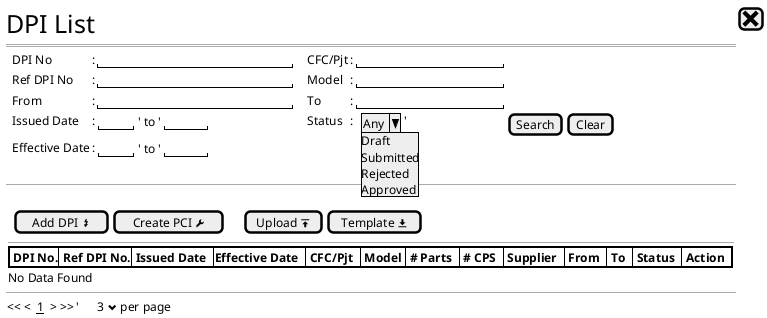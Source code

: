 @startsalt
{
  <size:25>DPI List |[<size:25><&x>]|*
  ==
  {
    .|DPI No            |: |"                        "|            |.|.|CFC/Pjt |: |"                  "|*|*
    .|Ref DPI No        |: |"                        "|            |.|.|Model   |: |"                  "|*|*
    .|From              |: |"                        "|            |.|.|To      |: |"                  "|*|*
    .|Issued Date       |: {|"    "|' to '|"     "|}               |.|.|Status  |: | {.| ^Any^Draft^Submitted^Rejected^Approved^}|     '|* |[Search] | [Clear] |* 
    .|Effective Date    |: {|"    "|' to '|"     "|}*  
    .
  }
  --
  {   
    {
      .
      .|    [ Add DPI <&flash>]  |[Create PCI <&wrench>] |.|.|.|[Upload <&data-transfer-upload>]| [Template <&data-transfer-download>]|*
    }*
    {
      --   
      {+
          {#
          |<b> DPI No. |<b> Ref DPI No. |<b> Issued Date  | <b>Effective Date  |<b> CFC/Pjt  |<b> Model |<b> # Parts  |<b> # CPS  | <b> Supplier  |<b> From  |<b> To  |<b> Status  |<b> Action  |*
          }
      }
      No Data Found
    }
  }
  --
  {
  << <  __1__  > >>  |'      3 <&chevron-bottom> per page |*
  }  
}
@endsalt
